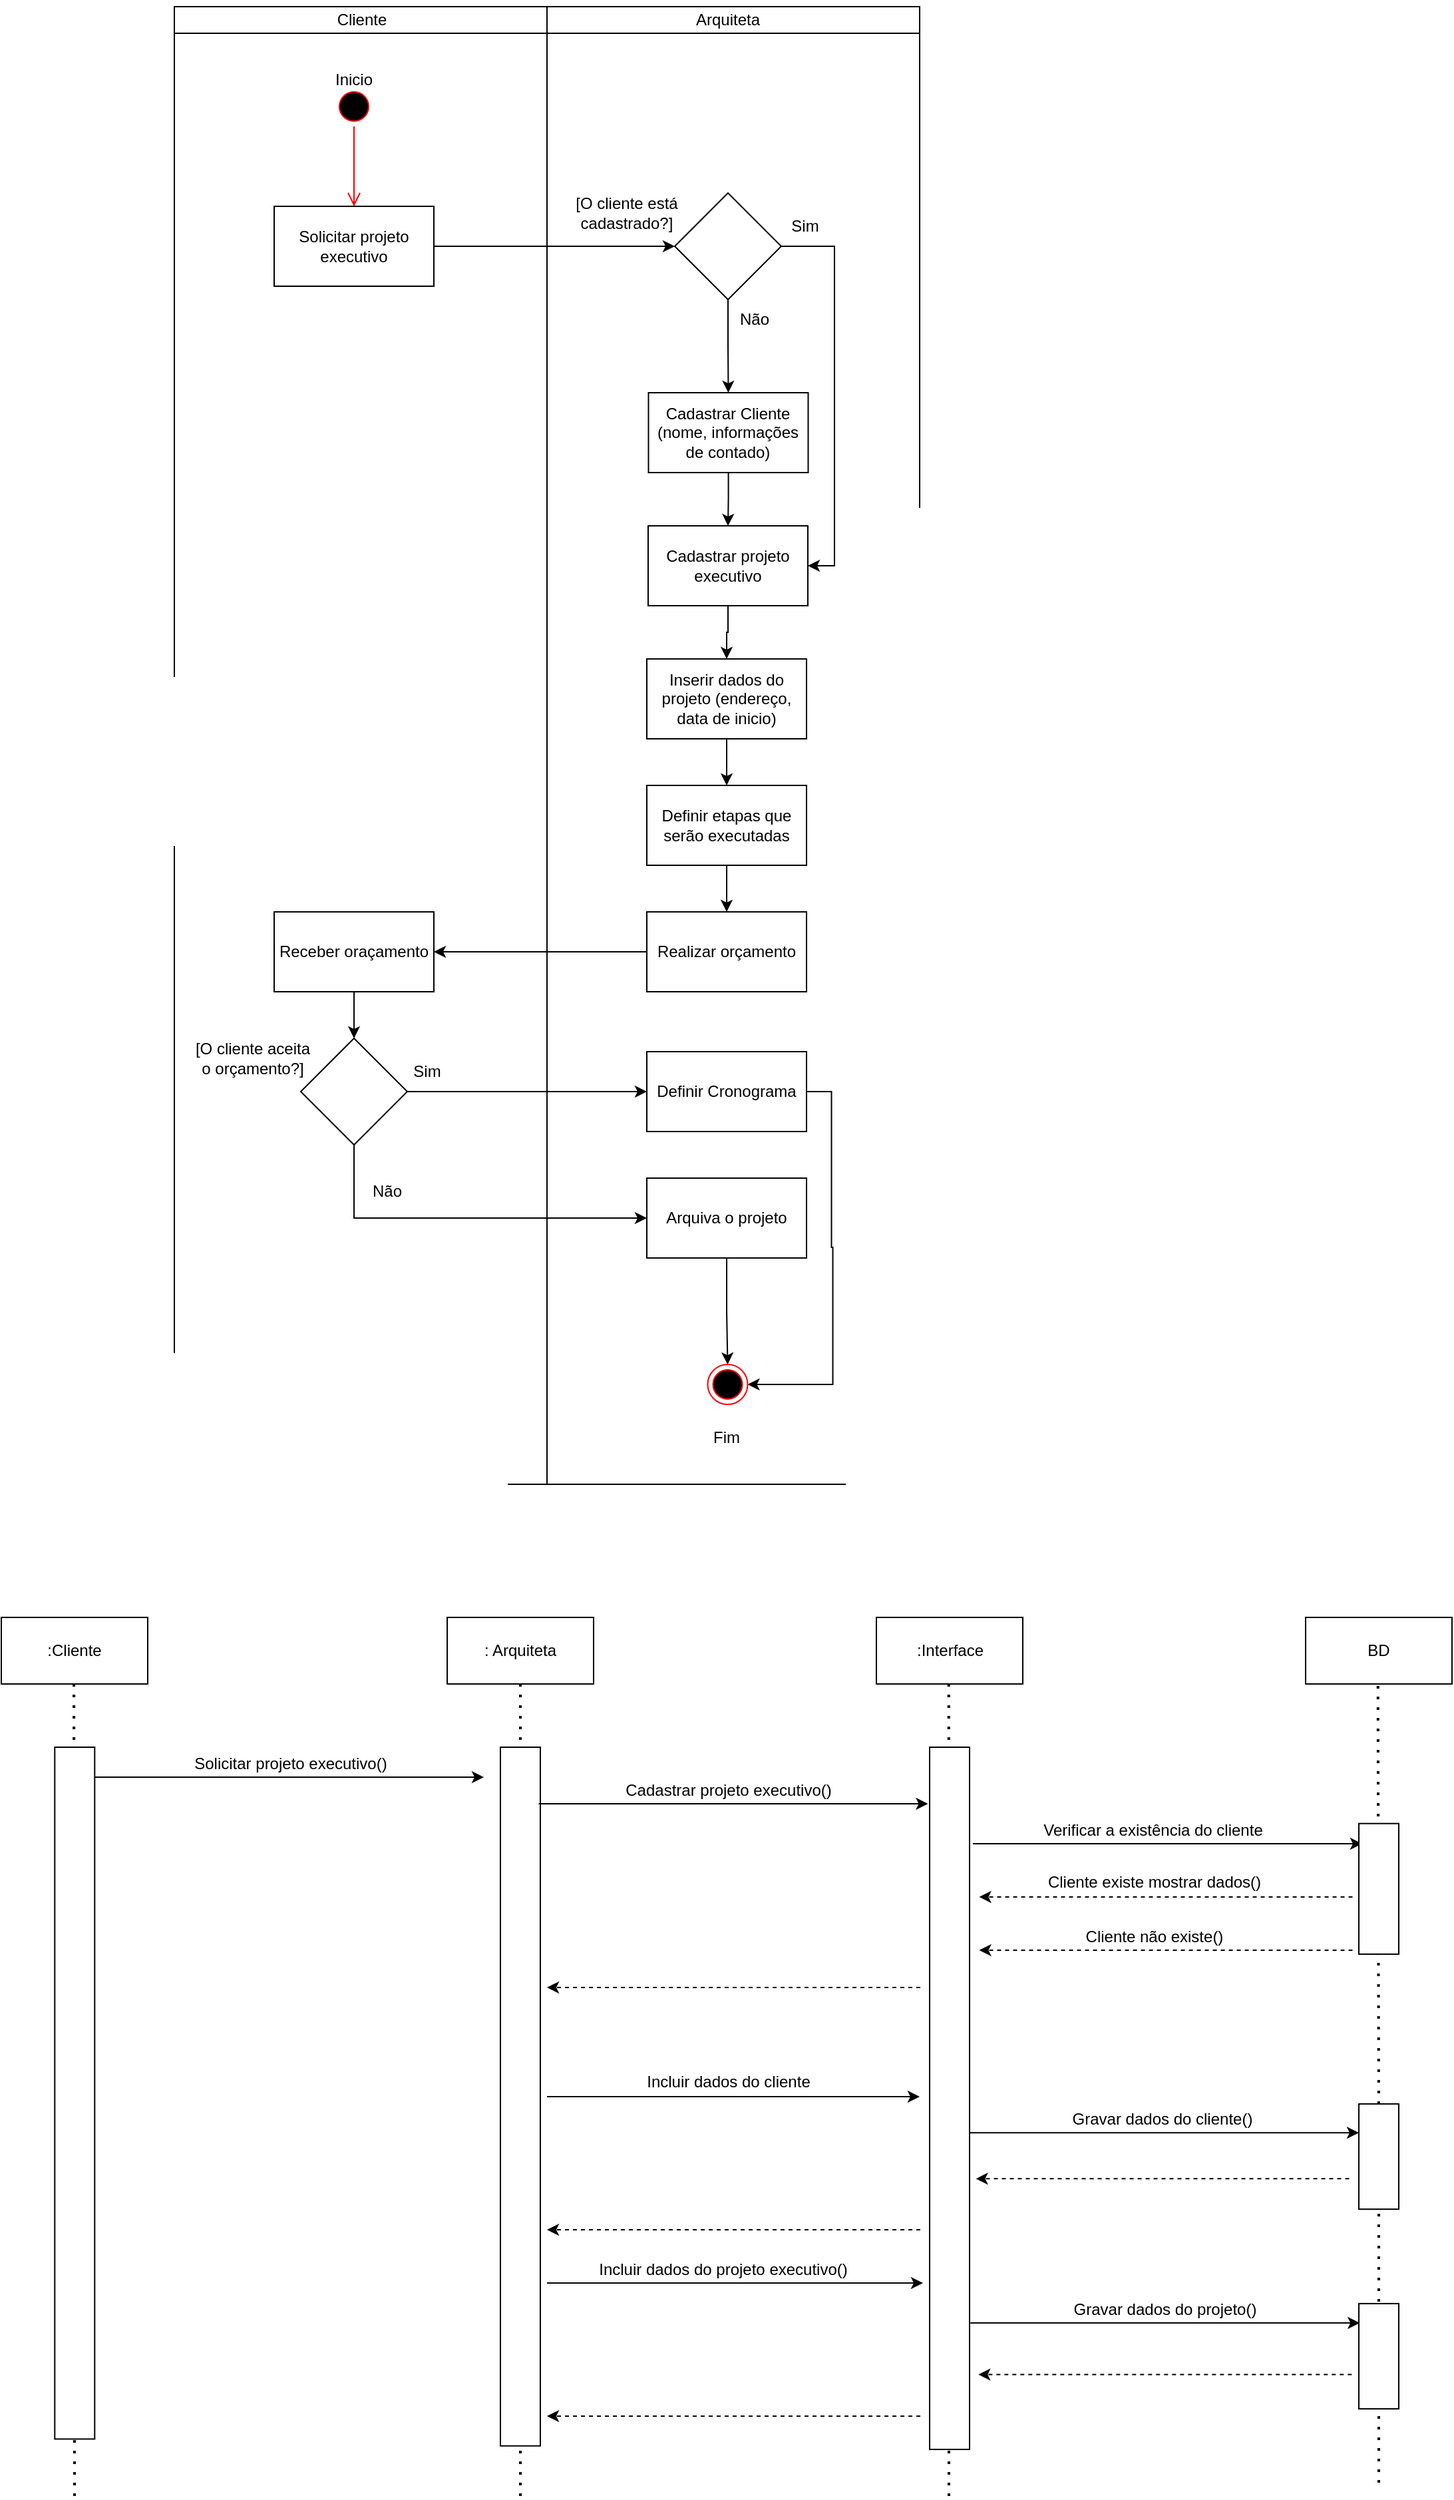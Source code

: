 <mxfile version="22.0.3" type="device">
  <diagram name="Página-1" id="bo9qTWIEHryAF4GlGqXE">
    <mxGraphModel dx="1949" dy="1816" grid="1" gridSize="10" guides="1" tooltips="1" connect="1" arrows="1" fold="1" page="1" pageScale="1" pageWidth="827" pageHeight="1169" math="0" shadow="0">
      <root>
        <mxCell id="0" />
        <mxCell id="1" parent="0" />
        <mxCell id="8NhIyAm43lVd6RDA87Y7-179" value="" style="rounded=0;whiteSpace=wrap;html=1;" vertex="1" parent="1">
          <mxGeometry x="-220" y="-300" width="560" height="1090" as="geometry" />
        </mxCell>
        <mxCell id="8NhIyAm43lVd6RDA87Y7-178" value="" style="rounded=0;whiteSpace=wrap;html=1;" vertex="1" parent="1">
          <mxGeometry x="-220" y="-320" width="560" height="20" as="geometry" />
        </mxCell>
        <mxCell id="8NhIyAm43lVd6RDA87Y7-96" value="" style="endArrow=none;dashed=1;html=1;dashPattern=1 3;strokeWidth=2;rounded=0;entryX=0.5;entryY=1;entryDx=0;entryDy=0;" edge="1" parent="1" source="8NhIyAm43lVd6RDA87Y7-101">
          <mxGeometry width="50" height="50" relative="1" as="geometry">
            <mxPoint x="684" y="1440" as="sourcePoint" />
            <mxPoint x="684.37" y="940" as="targetPoint" />
          </mxGeometry>
        </mxCell>
        <mxCell id="8NhIyAm43lVd6RDA87Y7-3" value=": Arquiteta" style="html=1;whiteSpace=wrap;" vertex="1" parent="1">
          <mxGeometry x="-15" y="890" width="110" height="50" as="geometry" />
        </mxCell>
        <mxCell id="8NhIyAm43lVd6RDA87Y7-5" value="BD" style="html=1;whiteSpace=wrap;" vertex="1" parent="1">
          <mxGeometry x="630" y="890" width="110" height="50" as="geometry" />
        </mxCell>
        <mxCell id="8NhIyAm43lVd6RDA87Y7-6" value="" style="endArrow=none;dashed=1;html=1;dashPattern=1 3;strokeWidth=2;rounded=0;entryX=0.5;entryY=1;entryDx=0;entryDy=0;" edge="1" parent="1" target="8NhIyAm43lVd6RDA87Y7-3">
          <mxGeometry width="50" height="50" relative="1" as="geometry">
            <mxPoint x="40" y="1550" as="sourcePoint" />
            <mxPoint x="60" y="1000" as="targetPoint" />
          </mxGeometry>
        </mxCell>
        <mxCell id="8NhIyAm43lVd6RDA87Y7-10" value="" style="rounded=0;whiteSpace=wrap;html=1;rotation=90;" vertex="1" parent="1">
          <mxGeometry x="-222.44" y="1234.93" width="524.86" height="30" as="geometry" />
        </mxCell>
        <mxCell id="8NhIyAm43lVd6RDA87Y7-14" value=":Interface" style="html=1;whiteSpace=wrap;" vertex="1" parent="1">
          <mxGeometry x="307.5" y="890" width="110" height="50" as="geometry" />
        </mxCell>
        <mxCell id="8NhIyAm43lVd6RDA87Y7-15" value="" style="endArrow=classic;html=1;rounded=0;" edge="1" parent="1">
          <mxGeometry width="50" height="50" relative="1" as="geometry">
            <mxPoint x="53.75" y="1030" as="sourcePoint" />
            <mxPoint x="346.25" y="1030" as="targetPoint" />
          </mxGeometry>
        </mxCell>
        <mxCell id="8NhIyAm43lVd6RDA87Y7-16" value="Cadastrar projeto executivo()" style="text;html=1;strokeColor=none;fillColor=none;align=center;verticalAlign=middle;whiteSpace=wrap;rounded=0;" vertex="1" parent="1">
          <mxGeometry x="98.75" y="1010" width="195" height="20" as="geometry" />
        </mxCell>
        <mxCell id="8NhIyAm43lVd6RDA87Y7-23" value="" style="endArrow=classic;dashed=1;html=1;rounded=0;labelBackgroundColor=default;strokeColor=default;align=center;verticalAlign=middle;fontFamily=Helvetica;fontSize=11;fontColor=default;" edge="1" parent="1">
          <mxGeometry width="50" height="50" relative="1" as="geometry">
            <mxPoint x="665.26" y="1100" as="sourcePoint" />
            <mxPoint x="384.76" y="1100" as="targetPoint" />
          </mxGeometry>
        </mxCell>
        <mxCell id="8NhIyAm43lVd6RDA87Y7-85" value=":Cliente" style="html=1;whiteSpace=wrap;" vertex="1" parent="1">
          <mxGeometry x="-350" y="890" width="110" height="50" as="geometry" />
        </mxCell>
        <mxCell id="8NhIyAm43lVd6RDA87Y7-88" value="" style="endArrow=none;dashed=1;html=1;dashPattern=1 3;strokeWidth=2;rounded=0;entryX=0.5;entryY=1;entryDx=0;entryDy=0;" edge="1" parent="1">
          <mxGeometry width="50" height="50" relative="1" as="geometry">
            <mxPoint x="-295" y="1550" as="sourcePoint" />
            <mxPoint x="-295.47" y="940" as="targetPoint" />
          </mxGeometry>
        </mxCell>
        <mxCell id="8NhIyAm43lVd6RDA87Y7-89" value="" style="endArrow=classic;html=1;rounded=0;" edge="1" parent="1">
          <mxGeometry width="50" height="50" relative="1" as="geometry">
            <mxPoint x="-280" y="1010" as="sourcePoint" />
            <mxPoint x="12.5" y="1010" as="targetPoint" />
          </mxGeometry>
        </mxCell>
        <mxCell id="8NhIyAm43lVd6RDA87Y7-90" value="Solicitar projeto executivo()" style="text;html=1;strokeColor=none;fillColor=none;align=center;verticalAlign=middle;whiteSpace=wrap;rounded=0;" vertex="1" parent="1">
          <mxGeometry x="-230" y="990" width="195" height="20" as="geometry" />
        </mxCell>
        <mxCell id="8NhIyAm43lVd6RDA87Y7-92" value="" style="endArrow=classic;html=1;rounded=0;" edge="1" parent="1">
          <mxGeometry width="50" height="50" relative="1" as="geometry">
            <mxPoint x="380" y="1060" as="sourcePoint" />
            <mxPoint x="672.5" y="1060" as="targetPoint" />
          </mxGeometry>
        </mxCell>
        <mxCell id="8NhIyAm43lVd6RDA87Y7-93" value="Verificar a existência do cliente " style="text;html=1;strokeColor=none;fillColor=none;align=center;verticalAlign=middle;whiteSpace=wrap;rounded=0;" vertex="1" parent="1">
          <mxGeometry x="417.5" y="1040" width="195" height="20" as="geometry" />
        </mxCell>
        <mxCell id="8NhIyAm43lVd6RDA87Y7-94" value="" style="endArrow=none;dashed=1;html=1;dashPattern=1 3;strokeWidth=2;rounded=0;entryX=0.5;entryY=1;entryDx=0;entryDy=0;" edge="1" parent="1">
          <mxGeometry width="50" height="50" relative="1" as="geometry">
            <mxPoint x="362" y="1550" as="sourcePoint" />
            <mxPoint x="361.88" y="940" as="targetPoint" />
          </mxGeometry>
        </mxCell>
        <mxCell id="8NhIyAm43lVd6RDA87Y7-95" value="" style="rounded=0;whiteSpace=wrap;html=1;rotation=90;" vertex="1" parent="1">
          <mxGeometry x="635.95" y="1078.9" width="98.12" height="30" as="geometry" />
        </mxCell>
        <mxCell id="8NhIyAm43lVd6RDA87Y7-13" value="" style="rounded=0;whiteSpace=wrap;html=1;rotation=90;" vertex="1" parent="1">
          <mxGeometry x="98.75" y="1236.25" width="527.5" height="30" as="geometry" />
        </mxCell>
        <mxCell id="8NhIyAm43lVd6RDA87Y7-97" value="Cliente existe mostrar dados()" style="text;html=1;strokeColor=none;fillColor=none;align=center;verticalAlign=middle;whiteSpace=wrap;rounded=0;" vertex="1" parent="1">
          <mxGeometry x="420" y="1078.9" width="192.5" height="20" as="geometry" />
        </mxCell>
        <mxCell id="8NhIyAm43lVd6RDA87Y7-99" value="" style="endArrow=classic;html=1;rounded=0;" edge="1" parent="1">
          <mxGeometry width="50" height="50" relative="1" as="geometry">
            <mxPoint x="377.51" y="1277.12" as="sourcePoint" />
            <mxPoint x="670.01" y="1277.12" as="targetPoint" />
          </mxGeometry>
        </mxCell>
        <mxCell id="8NhIyAm43lVd6RDA87Y7-100" value="Gravar dados do cliente()" style="text;html=1;strokeColor=none;fillColor=none;align=center;verticalAlign=middle;whiteSpace=wrap;rounded=0;" vertex="1" parent="1">
          <mxGeometry x="425.01" y="1257.12" width="195" height="20" as="geometry" />
        </mxCell>
        <mxCell id="8NhIyAm43lVd6RDA87Y7-104" value="" style="endArrow=classic;dashed=1;html=1;rounded=0;labelBackgroundColor=default;strokeColor=default;align=center;verticalAlign=middle;fontFamily=Helvetica;fontSize=11;fontColor=default;" edge="1" parent="1">
          <mxGeometry width="50" height="50" relative="1" as="geometry">
            <mxPoint x="665.26" y="1140" as="sourcePoint" />
            <mxPoint x="384.76" y="1140" as="targetPoint" />
          </mxGeometry>
        </mxCell>
        <mxCell id="8NhIyAm43lVd6RDA87Y7-106" value="Cliente não existe()" style="text;html=1;strokeColor=none;fillColor=none;align=center;verticalAlign=middle;whiteSpace=wrap;rounded=0;" vertex="1" parent="1">
          <mxGeometry x="420" y="1120" width="192.5" height="20" as="geometry" />
        </mxCell>
        <mxCell id="8NhIyAm43lVd6RDA87Y7-107" value="" style="endArrow=classic;dashed=1;html=1;rounded=0;labelBackgroundColor=default;strokeColor=default;align=center;verticalAlign=middle;fontFamily=Helvetica;fontSize=11;fontColor=default;" edge="1" parent="1">
          <mxGeometry width="50" height="50" relative="1" as="geometry">
            <mxPoint x="662.76" y="1311.64" as="sourcePoint" />
            <mxPoint x="382.26" y="1311.64" as="targetPoint" />
          </mxGeometry>
        </mxCell>
        <mxCell id="8NhIyAm43lVd6RDA87Y7-108" value="" style="endArrow=classic;html=1;rounded=0;" edge="1" parent="1">
          <mxGeometry width="50" height="50" relative="1" as="geometry">
            <mxPoint x="378.15" y="1420" as="sourcePoint" />
            <mxPoint x="670.65" y="1420" as="targetPoint" />
          </mxGeometry>
        </mxCell>
        <mxCell id="8NhIyAm43lVd6RDA87Y7-112" value="Gravar dados do projeto()" style="text;html=1;strokeColor=none;fillColor=none;align=center;verticalAlign=middle;whiteSpace=wrap;rounded=0;" vertex="1" parent="1">
          <mxGeometry x="426.9" y="1400" width="195" height="20" as="geometry" />
        </mxCell>
        <mxCell id="8NhIyAm43lVd6RDA87Y7-113" value="" style="endArrow=classic;dashed=1;html=1;rounded=0;labelBackgroundColor=default;strokeColor=default;align=center;verticalAlign=middle;fontFamily=Helvetica;fontSize=11;fontColor=default;" edge="1" parent="1">
          <mxGeometry width="50" height="50" relative="1" as="geometry">
            <mxPoint x="664.65" y="1458.75" as="sourcePoint" />
            <mxPoint x="384.15" y="1458.75" as="targetPoint" />
          </mxGeometry>
        </mxCell>
        <mxCell id="8NhIyAm43lVd6RDA87Y7-86" value="" style="rounded=0;whiteSpace=wrap;html=1;rotation=90;" vertex="1" parent="1">
          <mxGeometry x="-554.7" y="1232.35" width="519.7" height="30" as="geometry" />
        </mxCell>
        <mxCell id="8NhIyAm43lVd6RDA87Y7-116" value="" style="endArrow=classic;dashed=1;html=1;rounded=0;labelBackgroundColor=default;strokeColor=default;align=center;verticalAlign=middle;fontFamily=Helvetica;fontSize=11;fontColor=default;" edge="1" parent="1">
          <mxGeometry width="50" height="50" relative="1" as="geometry">
            <mxPoint x="340.5" y="1168" as="sourcePoint" />
            <mxPoint x="60" y="1168" as="targetPoint" />
          </mxGeometry>
        </mxCell>
        <mxCell id="8NhIyAm43lVd6RDA87Y7-121" value="" style="endArrow=none;dashed=1;html=1;dashPattern=1 3;strokeWidth=2;rounded=0;entryX=1;entryY=0.5;entryDx=0;entryDy=0;" edge="1" parent="1" target="8NhIyAm43lVd6RDA87Y7-101">
          <mxGeometry width="50" height="50" relative="1" as="geometry">
            <mxPoint x="685" y="1540" as="sourcePoint" />
            <mxPoint x="684.37" y="940" as="targetPoint" />
          </mxGeometry>
        </mxCell>
        <mxCell id="8NhIyAm43lVd6RDA87Y7-101" value="" style="rounded=0;whiteSpace=wrap;html=1;rotation=90;" vertex="1" parent="1">
          <mxGeometry x="645.48" y="1280" width="79.06" height="30" as="geometry" />
        </mxCell>
        <mxCell id="8NhIyAm43lVd6RDA87Y7-122" value="" style="endArrow=classic;html=1;rounded=0;" edge="1" parent="1">
          <mxGeometry width="50" height="50" relative="1" as="geometry">
            <mxPoint x="60" y="1250.0" as="sourcePoint" />
            <mxPoint x="340" y="1250" as="targetPoint" />
          </mxGeometry>
        </mxCell>
        <mxCell id="8NhIyAm43lVd6RDA87Y7-123" value="Incluir dados do cliente" style="text;html=1;strokeColor=none;fillColor=none;align=center;verticalAlign=middle;whiteSpace=wrap;rounded=0;" vertex="1" parent="1">
          <mxGeometry x="98.75" y="1229.21" width="195" height="20" as="geometry" />
        </mxCell>
        <mxCell id="8NhIyAm43lVd6RDA87Y7-125" value="" style="endArrow=classic;dashed=1;html=1;rounded=0;labelBackgroundColor=default;strokeColor=default;align=center;verticalAlign=middle;fontFamily=Helvetica;fontSize=11;fontColor=default;" edge="1" parent="1">
          <mxGeometry width="50" height="50" relative="1" as="geometry">
            <mxPoint x="340.5" y="1350.0" as="sourcePoint" />
            <mxPoint x="60" y="1350.0" as="targetPoint" />
          </mxGeometry>
        </mxCell>
        <mxCell id="8NhIyAm43lVd6RDA87Y7-127" value="" style="endArrow=classic;html=1;rounded=0;" edge="1" parent="1">
          <mxGeometry width="50" height="50" relative="1" as="geometry">
            <mxPoint x="60" y="1390" as="sourcePoint" />
            <mxPoint x="342.5" y="1390" as="targetPoint" />
          </mxGeometry>
        </mxCell>
        <mxCell id="8NhIyAm43lVd6RDA87Y7-128" value="Incluir dados do projeto executivo()" style="text;html=1;strokeColor=none;fillColor=none;align=center;verticalAlign=middle;whiteSpace=wrap;rounded=0;" vertex="1" parent="1">
          <mxGeometry x="95" y="1370" width="195" height="20" as="geometry" />
        </mxCell>
        <mxCell id="8NhIyAm43lVd6RDA87Y7-130" value="" style="endArrow=classic;dashed=1;html=1;rounded=0;labelBackgroundColor=default;strokeColor=default;align=center;verticalAlign=middle;fontFamily=Helvetica;fontSize=11;fontColor=default;" edge="1" parent="1">
          <mxGeometry width="50" height="50" relative="1" as="geometry">
            <mxPoint x="340.5" y="1490" as="sourcePoint" />
            <mxPoint x="60" y="1490" as="targetPoint" />
          </mxGeometry>
        </mxCell>
        <mxCell id="8NhIyAm43lVd6RDA87Y7-109" value="" style="rounded=0;whiteSpace=wrap;html=1;rotation=90;" vertex="1" parent="1">
          <mxGeometry x="645.48" y="1430" width="79.06" height="30" as="geometry" />
        </mxCell>
        <mxCell id="8NhIyAm43lVd6RDA87Y7-132" value="" style="ellipse;html=1;shape=startState;fillColor=#000000;strokeColor=#ff0000;" vertex="1" parent="1">
          <mxGeometry x="-100" y="-260" width="30" height="30" as="geometry" />
        </mxCell>
        <mxCell id="8NhIyAm43lVd6RDA87Y7-133" value="" style="edgeStyle=orthogonalEdgeStyle;html=1;verticalAlign=bottom;endArrow=open;endSize=8;strokeColor=#ff0000;rounded=0;" edge="1" source="8NhIyAm43lVd6RDA87Y7-132" parent="1">
          <mxGeometry relative="1" as="geometry">
            <mxPoint x="-85" y="-170" as="targetPoint" />
          </mxGeometry>
        </mxCell>
        <mxCell id="8NhIyAm43lVd6RDA87Y7-141" style="edgeStyle=orthogonalEdgeStyle;rounded=0;orthogonalLoop=1;jettySize=auto;html=1;entryX=0;entryY=0.5;entryDx=0;entryDy=0;" edge="1" parent="1" source="8NhIyAm43lVd6RDA87Y7-137" target="8NhIyAm43lVd6RDA87Y7-138">
          <mxGeometry relative="1" as="geometry" />
        </mxCell>
        <mxCell id="8NhIyAm43lVd6RDA87Y7-137" value="Solicitar projeto executivo" style="rounded=0;whiteSpace=wrap;html=1;" vertex="1" parent="1">
          <mxGeometry x="-145" y="-170" width="120" height="60" as="geometry" />
        </mxCell>
        <mxCell id="8NhIyAm43lVd6RDA87Y7-142" style="edgeStyle=orthogonalEdgeStyle;rounded=0;orthogonalLoop=1;jettySize=auto;html=1;entryX=0.5;entryY=0;entryDx=0;entryDy=0;" edge="1" parent="1" source="8NhIyAm43lVd6RDA87Y7-138" target="8NhIyAm43lVd6RDA87Y7-140">
          <mxGeometry relative="1" as="geometry" />
        </mxCell>
        <mxCell id="8NhIyAm43lVd6RDA87Y7-146" style="edgeStyle=orthogonalEdgeStyle;rounded=0;orthogonalLoop=1;jettySize=auto;html=1;entryX=1;entryY=0.5;entryDx=0;entryDy=0;" edge="1" parent="1" source="8NhIyAm43lVd6RDA87Y7-138" target="8NhIyAm43lVd6RDA87Y7-143">
          <mxGeometry relative="1" as="geometry">
            <Array as="points">
              <mxPoint x="276" y="-140" />
              <mxPoint x="276" y="100" />
            </Array>
          </mxGeometry>
        </mxCell>
        <mxCell id="8NhIyAm43lVd6RDA87Y7-138" value="" style="rhombus;whiteSpace=wrap;html=1;" vertex="1" parent="1">
          <mxGeometry x="156" y="-180" width="80" height="80" as="geometry" />
        </mxCell>
        <mxCell id="8NhIyAm43lVd6RDA87Y7-139" value="[O cliente está cadastrado?]" style="text;html=1;strokeColor=none;fillColor=none;align=center;verticalAlign=middle;whiteSpace=wrap;rounded=0;" vertex="1" parent="1">
          <mxGeometry x="80" y="-180" width="80" height="30" as="geometry" />
        </mxCell>
        <mxCell id="8NhIyAm43lVd6RDA87Y7-144" style="edgeStyle=orthogonalEdgeStyle;rounded=0;orthogonalLoop=1;jettySize=auto;html=1;entryX=0.5;entryY=0;entryDx=0;entryDy=0;" edge="1" parent="1" source="8NhIyAm43lVd6RDA87Y7-140" target="8NhIyAm43lVd6RDA87Y7-143">
          <mxGeometry relative="1" as="geometry" />
        </mxCell>
        <mxCell id="8NhIyAm43lVd6RDA87Y7-140" value="Cadastrar Cliente (nome, informações de contado)" style="rounded=0;whiteSpace=wrap;html=1;" vertex="1" parent="1">
          <mxGeometry x="136.25" y="-30" width="120" height="60" as="geometry" />
        </mxCell>
        <mxCell id="8NhIyAm43lVd6RDA87Y7-149" style="edgeStyle=orthogonalEdgeStyle;rounded=0;orthogonalLoop=1;jettySize=auto;html=1;entryX=0.5;entryY=0;entryDx=0;entryDy=0;" edge="1" parent="1" source="8NhIyAm43lVd6RDA87Y7-143" target="8NhIyAm43lVd6RDA87Y7-148">
          <mxGeometry relative="1" as="geometry" />
        </mxCell>
        <mxCell id="8NhIyAm43lVd6RDA87Y7-143" value="Cadastrar projeto executivo" style="rounded=0;whiteSpace=wrap;html=1;" vertex="1" parent="1">
          <mxGeometry x="136" y="70" width="120" height="60" as="geometry" />
        </mxCell>
        <mxCell id="8NhIyAm43lVd6RDA87Y7-145" value="Não" style="text;html=1;strokeColor=none;fillColor=none;align=center;verticalAlign=middle;whiteSpace=wrap;rounded=0;" vertex="1" parent="1">
          <mxGeometry x="176" y="-100" width="80" height="30" as="geometry" />
        </mxCell>
        <mxCell id="8NhIyAm43lVd6RDA87Y7-147" value="Sim" style="text;html=1;strokeColor=none;fillColor=none;align=center;verticalAlign=middle;whiteSpace=wrap;rounded=0;" vertex="1" parent="1">
          <mxGeometry x="213.75" y="-170" width="80" height="30" as="geometry" />
        </mxCell>
        <mxCell id="8NhIyAm43lVd6RDA87Y7-151" style="edgeStyle=orthogonalEdgeStyle;rounded=0;orthogonalLoop=1;jettySize=auto;html=1;exitX=0.5;exitY=1;exitDx=0;exitDy=0;entryX=0.5;entryY=0;entryDx=0;entryDy=0;" edge="1" parent="1" source="8NhIyAm43lVd6RDA87Y7-148" target="8NhIyAm43lVd6RDA87Y7-150">
          <mxGeometry relative="1" as="geometry" />
        </mxCell>
        <mxCell id="8NhIyAm43lVd6RDA87Y7-148" value="Inserir dados do projeto (endereço, data de inicio)" style="rounded=0;whiteSpace=wrap;html=1;" vertex="1" parent="1">
          <mxGeometry x="135" y="170" width="120" height="60" as="geometry" />
        </mxCell>
        <mxCell id="8NhIyAm43lVd6RDA87Y7-156" style="edgeStyle=orthogonalEdgeStyle;rounded=0;orthogonalLoop=1;jettySize=auto;html=1;exitX=0.5;exitY=1;exitDx=0;exitDy=0;entryX=0.5;entryY=0;entryDx=0;entryDy=0;" edge="1" parent="1" source="8NhIyAm43lVd6RDA87Y7-150" target="8NhIyAm43lVd6RDA87Y7-152">
          <mxGeometry relative="1" as="geometry" />
        </mxCell>
        <mxCell id="8NhIyAm43lVd6RDA87Y7-150" value="Definir etapas que serão executadas" style="rounded=0;whiteSpace=wrap;html=1;" vertex="1" parent="1">
          <mxGeometry x="135" y="265" width="120" height="60" as="geometry" />
        </mxCell>
        <mxCell id="8NhIyAm43lVd6RDA87Y7-154" style="edgeStyle=orthogonalEdgeStyle;rounded=0;orthogonalLoop=1;jettySize=auto;html=1;entryX=1;entryY=0.5;entryDx=0;entryDy=0;" edge="1" parent="1" source="8NhIyAm43lVd6RDA87Y7-152" target="8NhIyAm43lVd6RDA87Y7-153">
          <mxGeometry relative="1" as="geometry" />
        </mxCell>
        <mxCell id="8NhIyAm43lVd6RDA87Y7-152" value="Realizar orçamento" style="rounded=0;whiteSpace=wrap;html=1;" vertex="1" parent="1">
          <mxGeometry x="135" y="360" width="120" height="60" as="geometry" />
        </mxCell>
        <mxCell id="8NhIyAm43lVd6RDA87Y7-153" value="Receber oraçamento" style="rounded=0;whiteSpace=wrap;html=1;" vertex="1" parent="1">
          <mxGeometry x="-145" y="360" width="120" height="60" as="geometry" />
        </mxCell>
        <mxCell id="8NhIyAm43lVd6RDA87Y7-164" style="edgeStyle=orthogonalEdgeStyle;rounded=0;orthogonalLoop=1;jettySize=auto;html=1;entryX=0;entryY=0.5;entryDx=0;entryDy=0;" edge="1" parent="1" source="8NhIyAm43lVd6RDA87Y7-158" target="8NhIyAm43lVd6RDA87Y7-163">
          <mxGeometry relative="1" as="geometry">
            <Array as="points">
              <mxPoint x="-85.25" y="590" />
            </Array>
          </mxGeometry>
        </mxCell>
        <mxCell id="8NhIyAm43lVd6RDA87Y7-158" value="" style="rhombus;whiteSpace=wrap;html=1;" vertex="1" parent="1">
          <mxGeometry x="-125" y="455" width="80" height="80" as="geometry" />
        </mxCell>
        <mxCell id="8NhIyAm43lVd6RDA87Y7-159" style="edgeStyle=orthogonalEdgeStyle;rounded=0;orthogonalLoop=1;jettySize=auto;html=1;exitX=0.5;exitY=1;exitDx=0;exitDy=0;entryX=0.5;entryY=0;entryDx=0;entryDy=0;" edge="1" parent="1" source="8NhIyAm43lVd6RDA87Y7-153" target="8NhIyAm43lVd6RDA87Y7-158">
          <mxGeometry relative="1" as="geometry" />
        </mxCell>
        <mxCell id="8NhIyAm43lVd6RDA87Y7-160" value="[O cliente aceita o orçamento?]" style="text;html=1;strokeColor=none;fillColor=none;align=center;verticalAlign=middle;whiteSpace=wrap;rounded=0;" vertex="1" parent="1">
          <mxGeometry x="-206.25" y="455" width="90" height="30" as="geometry" />
        </mxCell>
        <mxCell id="8NhIyAm43lVd6RDA87Y7-173" style="edgeStyle=orthogonalEdgeStyle;rounded=0;orthogonalLoop=1;jettySize=auto;html=1;entryX=1;entryY=0.5;entryDx=0;entryDy=0;" edge="1" parent="1" source="8NhIyAm43lVd6RDA87Y7-161" target="8NhIyAm43lVd6RDA87Y7-171">
          <mxGeometry relative="1" as="geometry">
            <Array as="points">
              <mxPoint x="273.75" y="495" />
              <mxPoint x="273.75" y="612" />
              <mxPoint x="274.75" y="715" />
            </Array>
          </mxGeometry>
        </mxCell>
        <mxCell id="8NhIyAm43lVd6RDA87Y7-161" value="Definir Cronograma" style="rounded=0;whiteSpace=wrap;html=1;" vertex="1" parent="1">
          <mxGeometry x="135" y="465" width="120" height="60" as="geometry" />
        </mxCell>
        <mxCell id="8NhIyAm43lVd6RDA87Y7-172" style="edgeStyle=orthogonalEdgeStyle;rounded=0;orthogonalLoop=1;jettySize=auto;html=1;entryX=0.5;entryY=0;entryDx=0;entryDy=0;" edge="1" parent="1" source="8NhIyAm43lVd6RDA87Y7-163" target="8NhIyAm43lVd6RDA87Y7-171">
          <mxGeometry relative="1" as="geometry" />
        </mxCell>
        <mxCell id="8NhIyAm43lVd6RDA87Y7-163" value="Arquiva o projeto" style="rounded=0;whiteSpace=wrap;html=1;" vertex="1" parent="1">
          <mxGeometry x="135" y="560" width="120" height="60" as="geometry" />
        </mxCell>
        <mxCell id="8NhIyAm43lVd6RDA87Y7-168" value="" style="edgeStyle=orthogonalEdgeStyle;rounded=0;orthogonalLoop=1;jettySize=auto;html=1;exitX=1;exitY=0.5;exitDx=0;exitDy=0;entryX=0;entryY=0.5;entryDx=0;entryDy=0;" edge="1" parent="1" source="8NhIyAm43lVd6RDA87Y7-158" target="8NhIyAm43lVd6RDA87Y7-161">
          <mxGeometry relative="1" as="geometry">
            <mxPoint x="-45.25" y="495" as="sourcePoint" />
            <mxPoint x="3.74" y="480" as="targetPoint" />
          </mxGeometry>
        </mxCell>
        <mxCell id="8NhIyAm43lVd6RDA87Y7-169" value="Não" style="text;html=1;strokeColor=none;fillColor=none;align=center;verticalAlign=middle;whiteSpace=wrap;rounded=0;" vertex="1" parent="1">
          <mxGeometry x="-100" y="555" width="80" height="30" as="geometry" />
        </mxCell>
        <mxCell id="8NhIyAm43lVd6RDA87Y7-170" value="Sim" style="text;html=1;strokeColor=none;fillColor=none;align=center;verticalAlign=middle;whiteSpace=wrap;rounded=0;" vertex="1" parent="1">
          <mxGeometry x="-70" y="465" width="80" height="30" as="geometry" />
        </mxCell>
        <mxCell id="8NhIyAm43lVd6RDA87Y7-171" value="" style="ellipse;html=1;shape=endState;fillColor=#000000;strokeColor=#ff0000;" vertex="1" parent="1">
          <mxGeometry x="180.75" y="700" width="30" height="30" as="geometry" />
        </mxCell>
        <mxCell id="8NhIyAm43lVd6RDA87Y7-174" value="Fim" style="text;html=1;strokeColor=none;fillColor=none;align=center;verticalAlign=middle;whiteSpace=wrap;rounded=0;" vertex="1" parent="1">
          <mxGeometry x="155" y="740" width="80" height="30" as="geometry" />
        </mxCell>
        <mxCell id="8NhIyAm43lVd6RDA87Y7-175" value="Inicio" style="text;html=1;strokeColor=none;fillColor=none;align=center;verticalAlign=middle;whiteSpace=wrap;rounded=0;" vertex="1" parent="1">
          <mxGeometry x="-125" y="-280" width="80" height="30" as="geometry" />
        </mxCell>
        <mxCell id="8NhIyAm43lVd6RDA87Y7-176" value="" style="endArrow=none;html=1;rounded=0;" edge="1" parent="1">
          <mxGeometry width="50" height="50" relative="1" as="geometry">
            <mxPoint x="60" y="790" as="sourcePoint" />
            <mxPoint x="60" y="-320" as="targetPoint" />
          </mxGeometry>
        </mxCell>
        <mxCell id="8NhIyAm43lVd6RDA87Y7-180" value="Cliente" style="text;html=1;strokeColor=none;fillColor=none;align=center;verticalAlign=middle;whiteSpace=wrap;rounded=0;" vertex="1" parent="1">
          <mxGeometry x="-108.75" y="-325" width="60" height="30" as="geometry" />
        </mxCell>
        <mxCell id="8NhIyAm43lVd6RDA87Y7-181" value="Arquiteta" style="text;html=1;strokeColor=none;fillColor=none;align=center;verticalAlign=middle;whiteSpace=wrap;rounded=0;" vertex="1" parent="1">
          <mxGeometry x="166.25" y="-325" width="60" height="30" as="geometry" />
        </mxCell>
      </root>
    </mxGraphModel>
  </diagram>
</mxfile>
